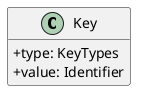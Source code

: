@startuml
skinparam classAttributeIconSize 0
hide methods

class Key {
  +type: KeyTypes
  +value: Identifier
}
@enduml